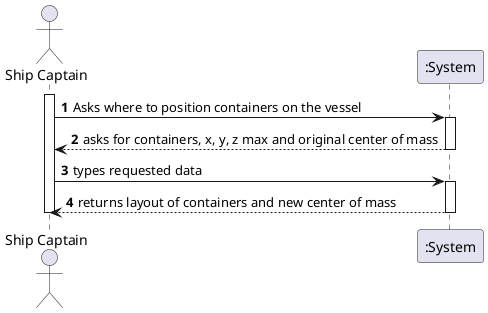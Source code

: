 @startuml
'https://plantuml.com/sequence-diagram

autonumber

actor "Ship Captain" as SC

activate SC
SC -> ":System" : Asks where to position containers on the vessel

activate ":System"
":System" --> SC : asks for containers, x, y, z max and original center of mass
deactivate ":System"

SC -> ":System" : types requested data

activate ":System"
":System" --> SC : returns layout of containers and new center of mass
deactivate ":System"

deactivate SC

@enduml